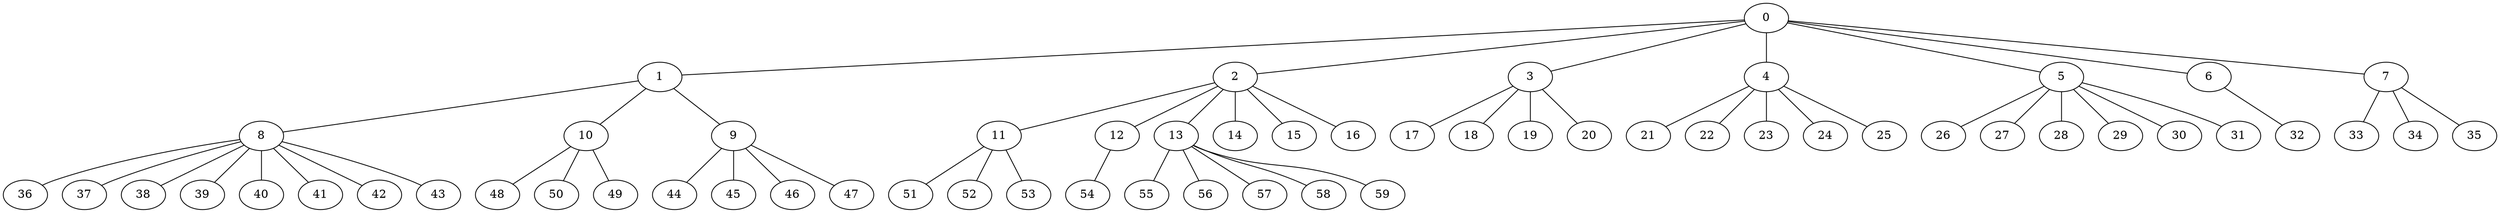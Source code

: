 
graph graphname {
    0 -- 1
0 -- 2
0 -- 3
0 -- 4
0 -- 5
0 -- 6
0 -- 7
1 -- 8
1 -- 10
1 -- 9
2 -- 11
2 -- 12
2 -- 13
2 -- 14
2 -- 15
2 -- 16
3 -- 17
3 -- 18
3 -- 19
3 -- 20
4 -- 21
4 -- 22
4 -- 23
4 -- 24
4 -- 25
5 -- 26
5 -- 27
5 -- 28
5 -- 29
5 -- 30
5 -- 31
6 -- 32
7 -- 33
7 -- 34
7 -- 35
8 -- 36
8 -- 37
8 -- 38
8 -- 39
8 -- 40
8 -- 41
8 -- 42
8 -- 43
9 -- 44
9 -- 45
9 -- 46
9 -- 47
10 -- 48
10 -- 50
10 -- 49
11 -- 51
11 -- 52
11 -- 53
12 -- 54
13 -- 55
13 -- 56
13 -- 57
13 -- 58
13 -- 59

}
